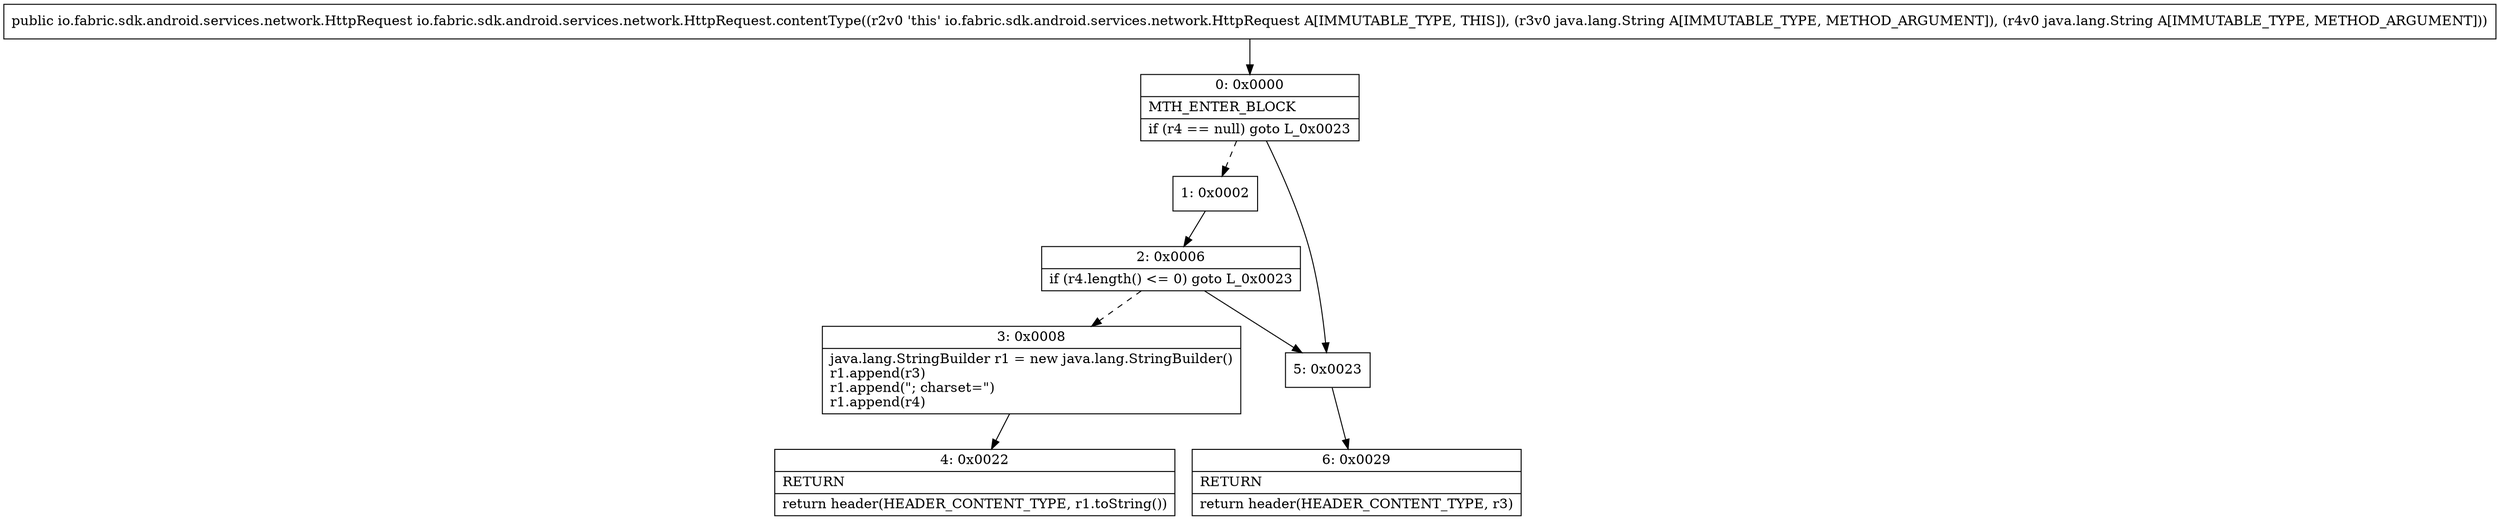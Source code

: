 digraph "CFG forio.fabric.sdk.android.services.network.HttpRequest.contentType(Ljava\/lang\/String;Ljava\/lang\/String;)Lio\/fabric\/sdk\/android\/services\/network\/HttpRequest;" {
Node_0 [shape=record,label="{0\:\ 0x0000|MTH_ENTER_BLOCK\l|if (r4 == null) goto L_0x0023\l}"];
Node_1 [shape=record,label="{1\:\ 0x0002}"];
Node_2 [shape=record,label="{2\:\ 0x0006|if (r4.length() \<= 0) goto L_0x0023\l}"];
Node_3 [shape=record,label="{3\:\ 0x0008|java.lang.StringBuilder r1 = new java.lang.StringBuilder()\lr1.append(r3)\lr1.append(\"; charset=\")\lr1.append(r4)\l}"];
Node_4 [shape=record,label="{4\:\ 0x0022|RETURN\l|return header(HEADER_CONTENT_TYPE, r1.toString())\l}"];
Node_5 [shape=record,label="{5\:\ 0x0023}"];
Node_6 [shape=record,label="{6\:\ 0x0029|RETURN\l|return header(HEADER_CONTENT_TYPE, r3)\l}"];
MethodNode[shape=record,label="{public io.fabric.sdk.android.services.network.HttpRequest io.fabric.sdk.android.services.network.HttpRequest.contentType((r2v0 'this' io.fabric.sdk.android.services.network.HttpRequest A[IMMUTABLE_TYPE, THIS]), (r3v0 java.lang.String A[IMMUTABLE_TYPE, METHOD_ARGUMENT]), (r4v0 java.lang.String A[IMMUTABLE_TYPE, METHOD_ARGUMENT])) }"];
MethodNode -> Node_0;
Node_0 -> Node_1[style=dashed];
Node_0 -> Node_5;
Node_1 -> Node_2;
Node_2 -> Node_3[style=dashed];
Node_2 -> Node_5;
Node_3 -> Node_4;
Node_5 -> Node_6;
}


